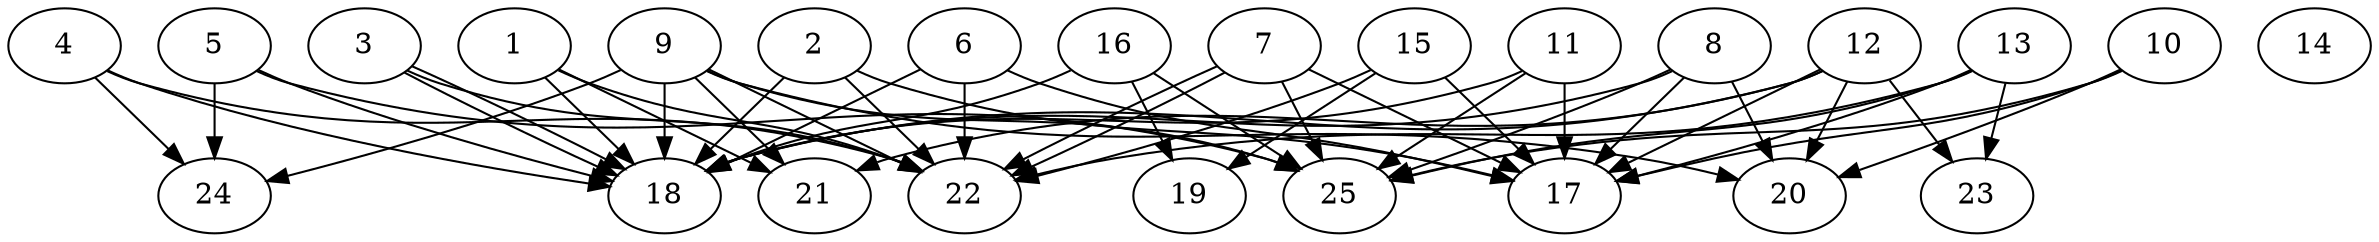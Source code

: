 // DAG automatically generated by daggen at Thu Oct  3 14:00:40 2019
// ./daggen --dot -n 25 --ccr 0.3 --fat 0.9 --regular 0.9 --density 0.7 --mindata 5242880 --maxdata 52428800 
digraph G {
  1 [size="82599253", alpha="0.07", expect_size="24779776"] 
  1 -> 18 [size ="24779776"]
  1 -> 21 [size ="24779776"]
  1 -> 22 [size ="24779776"]
  2 [size="123272533", alpha="0.03", expect_size="36981760"] 
  2 -> 17 [size ="36981760"]
  2 -> 18 [size ="36981760"]
  2 -> 22 [size ="36981760"]
  3 [size="97901227", alpha="0.08", expect_size="29370368"] 
  3 -> 18 [size ="29370368"]
  3 -> 18 [size ="29370368"]
  3 -> 22 [size ="29370368"]
  4 [size="107004587", alpha="0.01", expect_size="32101376"] 
  4 -> 18 [size ="32101376"]
  4 -> 22 [size ="32101376"]
  4 -> 24 [size ="32101376"]
  5 [size="74936320", alpha="0.06", expect_size="22480896"] 
  5 -> 18 [size ="22480896"]
  5 -> 24 [size ="22480896"]
  5 -> 25 [size ="22480896"]
  6 [size="49042773", alpha="0.06", expect_size="14712832"] 
  6 -> 17 [size ="14712832"]
  6 -> 18 [size ="14712832"]
  6 -> 22 [size ="14712832"]
  7 [size="143578453", alpha="0.14", expect_size="43073536"] 
  7 -> 17 [size ="43073536"]
  7 -> 22 [size ="43073536"]
  7 -> 22 [size ="43073536"]
  7 -> 25 [size ="43073536"]
  8 [size="134161067", alpha="0.02", expect_size="40248320"] 
  8 -> 17 [size ="40248320"]
  8 -> 18 [size ="40248320"]
  8 -> 20 [size ="40248320"]
  8 -> 25 [size ="40248320"]
  9 [size="164925440", alpha="0.00", expect_size="49477632"] 
  9 -> 18 [size ="49477632"]
  9 -> 20 [size ="49477632"]
  9 -> 21 [size ="49477632"]
  9 -> 22 [size ="49477632"]
  9 -> 24 [size ="49477632"]
  9 -> 25 [size ="49477632"]
  10 [size="104639147", alpha="0.03", expect_size="31391744"] 
  10 -> 17 [size ="31391744"]
  10 -> 20 [size ="31391744"]
  10 -> 25 [size ="31391744"]
  11 [size="22872747", alpha="0.02", expect_size="6861824"] 
  11 -> 17 [size ="6861824"]
  11 -> 18 [size ="6861824"]
  11 -> 25 [size ="6861824"]
  12 [size="79291733", alpha="0.04", expect_size="23787520"] 
  12 -> 17 [size ="23787520"]
  12 -> 18 [size ="23787520"]
  12 -> 20 [size ="23787520"]
  12 -> 21 [size ="23787520"]
  12 -> 23 [size ="23787520"]
  13 [size="102382933", alpha="0.12", expect_size="30714880"] 
  13 -> 17 [size ="30714880"]
  13 -> 22 [size ="30714880"]
  13 -> 23 [size ="30714880"]
  13 -> 25 [size ="30714880"]
  14 [size="165471573", alpha="0.18", expect_size="49641472"] 
  15 [size="171315200", alpha="0.09", expect_size="51394560"] 
  15 -> 17 [size ="51394560"]
  15 -> 19 [size ="51394560"]
  15 -> 22 [size ="51394560"]
  16 [size="58658133", alpha="0.13", expect_size="17597440"] 
  16 -> 18 [size ="17597440"]
  16 -> 19 [size ="17597440"]
  16 -> 25 [size ="17597440"]
  17 [size="107001173", alpha="0.09", expect_size="32100352"] 
  18 [size="62733653", alpha="0.17", expect_size="18820096"] 
  19 [size="79179093", alpha="0.01", expect_size="23753728"] 
  20 [size="79844693", alpha="0.18", expect_size="23953408"] 
  21 [size="104878080", alpha="0.03", expect_size="31463424"] 
  22 [size="123927893", alpha="0.02", expect_size="37178368"] 
  23 [size="158873600", alpha="0.11", expect_size="47662080"] 
  24 [size="94211413", alpha="0.11", expect_size="28263424"] 
  25 [size="79895893", alpha="0.19", expect_size="23968768"] 
}
